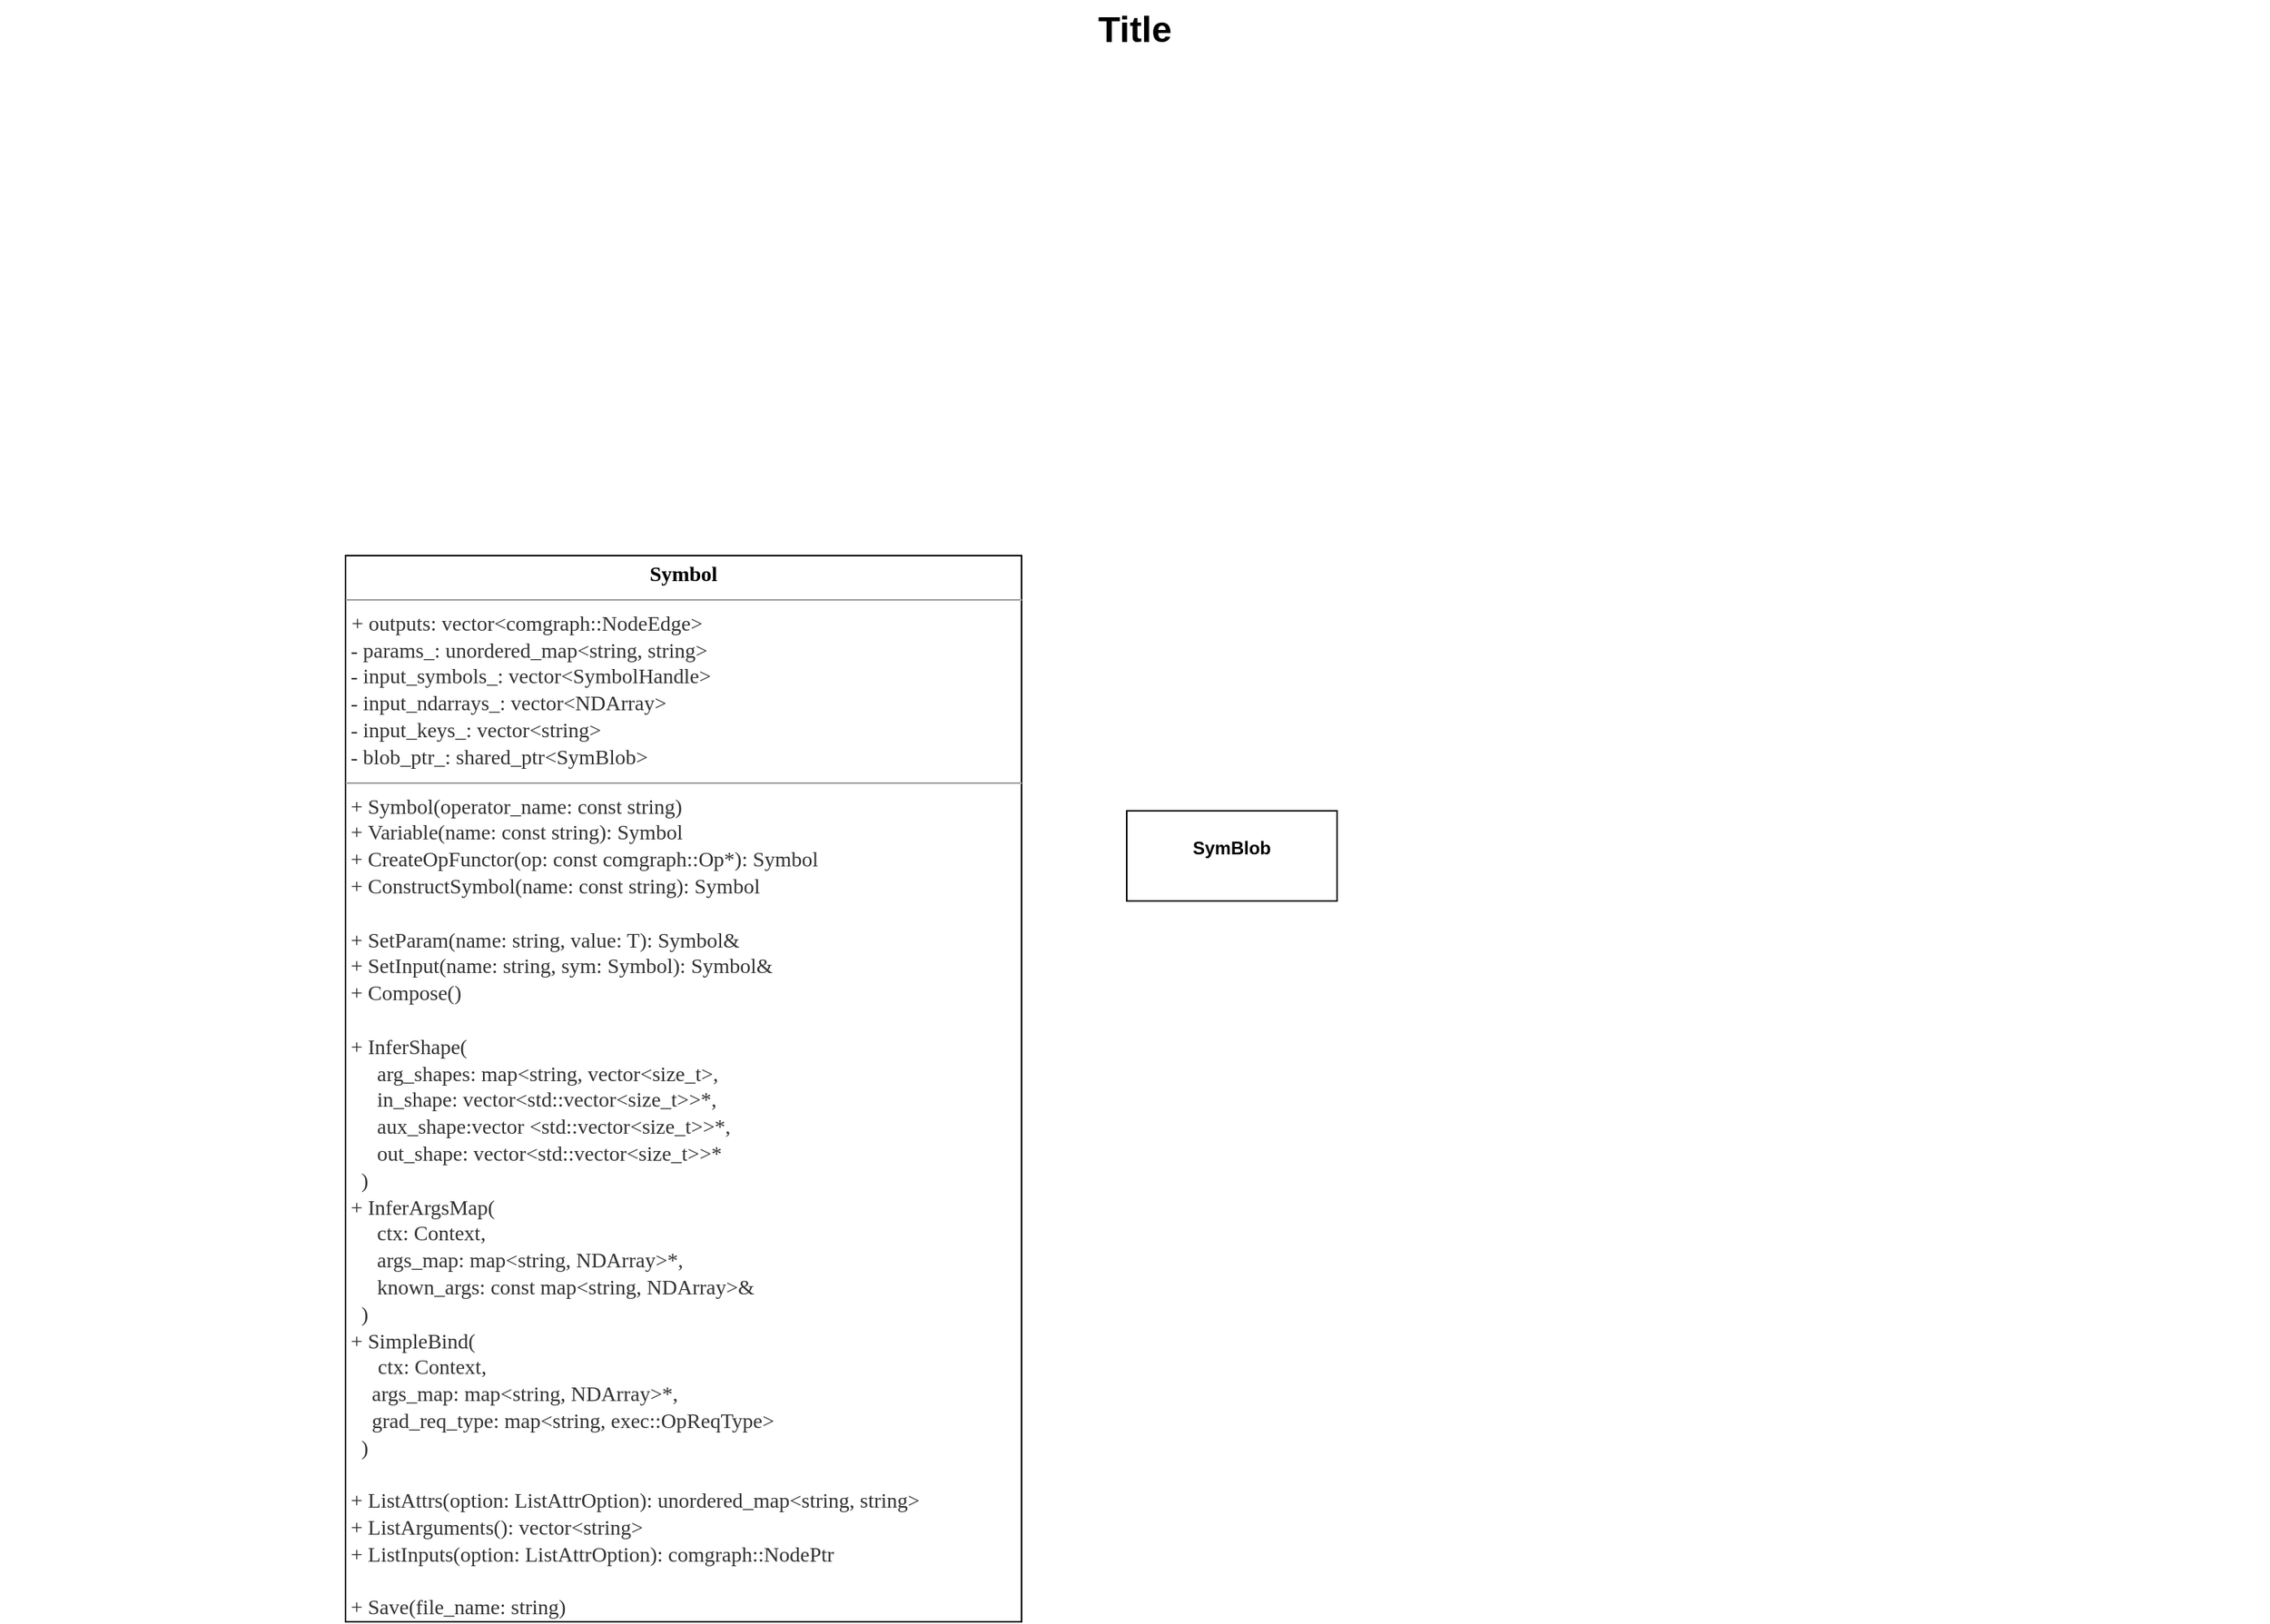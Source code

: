 <mxfile version="14.6.13" type="github">
  <diagram name="Page-1" id="929967ad-93f9-6ef4-fab6-5d389245f69c">
    <mxGraphModel dx="1113" dy="853" grid="1" gridSize="10" guides="1" tooltips="1" connect="1" arrows="1" fold="1" page="1" pageScale="1.5" pageWidth="1169" pageHeight="826" background="none" math="0" shadow="0">
      <root>
        <mxCell id="0" style=";html=1;" />
        <mxCell id="1" style=";html=1;" parent="0" />
        <mxCell id="1672d66443f91eb5-23" value="Title" style="text;strokeColor=none;fillColor=none;html=1;fontSize=24;fontStyle=1;verticalAlign=middle;align=center;" parent="1" vertex="1">
          <mxGeometry x="120" y="40" width="1510" height="40" as="geometry" />
        </mxCell>
        <mxCell id="yEWoqUiM4OorlA2c4pws-1" value="&lt;p style=&quot;margin: 4px 0px 0px ; text-align: center ; font-size: 14px&quot;&gt;&lt;b&gt;&lt;font style=&quot;font-size: 14px&quot; face=&quot;Lucida Console&quot;&gt;Symbol&lt;/font&gt;&lt;/b&gt;&lt;/p&gt;&lt;hr size=&quot;1&quot; style=&quot;font-size: 14px&quot;&gt;&lt;p style=&quot;margin: 0px 0px 0px 4px ; font-size: 14px&quot;&gt;&lt;font style=&quot;font-size: 14px&quot; face=&quot;Lucida Console&quot;&gt;&lt;span style=&quot;color: rgb(50 , 50 , 50) ; background-color: rgba(255 , 255 , 255 , 0.01)&quot;&gt;+ outputs: vector&amp;lt;comgraph::NodeEdge&amp;gt;&lt;/span&gt;&lt;span style=&quot;color: rgb(50 , 50 , 50) ; background-color: rgba(255 , 255 , 255 , 0.01)&quot;&gt;&amp;nbsp;&lt;/span&gt;&lt;/font&gt;&lt;/p&gt;&lt;div style=&quot;resize: none ; outline: 0px ; color: rgb(50 , 50 , 50) ; background-color: rgba(255 , 255 , 255 , 0.01) ; font-size: 14px&quot;&gt;&lt;div style=&quot;resize: none ; outline: 0px&quot;&gt;&lt;font style=&quot;font-size: 14px&quot; face=&quot;Lucida Console&quot;&gt;&amp;nbsp;- params_: unordered_map&amp;lt;string, string&amp;gt;&amp;nbsp;&lt;/font&gt;&lt;div style=&quot;resize: none ; outline: 0px&quot;&gt;&lt;/div&gt;&lt;font style=&quot;font-size: 14px&quot; face=&quot;Lucida Console&quot;&gt;&amp;nbsp;- input_symbols_: vector&amp;lt;SymbolHandle&amp;gt;&amp;nbsp;&lt;/font&gt;&lt;/div&gt;&lt;div style=&quot;resize: none ; outline: 0px&quot;&gt;&lt;div style=&quot;resize: none ; outline: 0px&quot;&gt;&lt;/div&gt;&lt;font style=&quot;font-size: 14px&quot; face=&quot;Lucida Console&quot;&gt;&amp;nbsp;- input_ndarrays_: vector&amp;lt;NDArray&amp;gt;&amp;nbsp;&lt;/font&gt;&lt;div style=&quot;resize: none ; outline: 0px&quot;&gt;&lt;/div&gt;&lt;font style=&quot;font-size: 14px&quot; face=&quot;Lucida Console&quot;&gt;&amp;nbsp;- input_keys_: vector&amp;lt;string&amp;gt;&amp;nbsp;&lt;/font&gt;&lt;div style=&quot;resize: none ; outline: 0px&quot;&gt;&lt;/div&gt;&lt;font style=&quot;font-size: 14px&quot; face=&quot;Lucida Console&quot;&gt;&amp;nbsp;- blob_ptr_:&amp;nbsp;shared_ptr&amp;lt;SymBlob&amp;gt;&lt;/font&gt;&lt;/div&gt;&lt;/div&gt;&lt;hr size=&quot;1&quot; style=&quot;font-size: 14px&quot;&gt;&lt;div style=&quot;resize: none ; outline: 0px ; color: rgb(50 , 50 , 50) ; background-color: rgba(255 , 255 , 255 , 0.01) ; font-size: 14px&quot;&gt;&lt;font style=&quot;font-size: 14px&quot; face=&quot;Lucida Console&quot;&gt;&amp;nbsp;+ Symbol(operator_name: const string)&lt;/font&gt;&lt;/div&gt;&lt;div style=&quot;resize: none ; outline: 0px ; color: rgb(50 , 50 , 50) ; background-color: rgba(255 , 255 , 255 , 0.01) ; font-size: 14px&quot;&gt;&lt;font style=&quot;font-size: 14px&quot; face=&quot;Lucida Console&quot;&gt;&amp;nbsp;+&amp;nbsp;Variable(name: const string): Symbol&lt;/font&gt;&lt;/div&gt;&lt;div style=&quot;resize: none ; outline: 0px ; color: rgb(50 , 50 , 50) ; background-color: rgba(255 , 255 , 255 , 0.01) ; font-size: 14px&quot;&gt;&lt;font style=&quot;font-size: 14px&quot; face=&quot;Lucida Console&quot;&gt;&amp;nbsp;+ CreateOpFunctor(op: const comgraph::Op*): Symbol&lt;/font&gt;&lt;/div&gt;&lt;div style=&quot;resize: none ; outline: 0px ; color: rgb(50 , 50 , 50) ; background-color: rgba(255 , 255 , 255 , 0.01) ; font-size: 14px&quot;&gt;&lt;font style=&quot;font-size: 14px&quot; face=&quot;Lucida Console&quot;&gt;&amp;nbsp;+&amp;nbsp;ConstructSymbol(name: const string): Symbol&lt;/font&gt;&lt;/div&gt;&lt;div style=&quot;resize: none ; outline: 0px ; color: rgb(50 , 50 , 50) ; background-color: rgba(255 , 255 , 255 , 0.01) ; font-size: 14px&quot;&gt;&lt;font style=&quot;font-size: 14px&quot; face=&quot;Lucida Console&quot;&gt;&lt;br&gt;&lt;/font&gt;&lt;/div&gt;&lt;div style=&quot;resize: none ; outline: 0px ; color: rgb(50 , 50 , 50) ; background-color: rgba(255 , 255 , 255 , 0.01) ; font-size: 14px&quot;&gt;&lt;font style=&quot;font-size: 14px&quot; face=&quot;Lucida Console&quot;&gt;&amp;nbsp;+ SetParam(name: string, value: T): Symbol&amp;amp;&lt;/font&gt;&lt;/div&gt;&lt;div style=&quot;resize: none ; outline: 0px ; color: rgb(50 , 50 , 50) ; background-color: rgba(255 , 255 , 255 , 0.01) ; font-size: 14px&quot;&gt;&lt;font style=&quot;font-size: 14px&quot; face=&quot;Lucida Console&quot;&gt;&amp;nbsp;+ SetInput(name: string, sym: Symbol): Symbol&amp;amp;&lt;/font&gt;&lt;/div&gt;&lt;div style=&quot;resize: none ; outline: 0px ; color: rgb(50 , 50 , 50) ; background-color: rgba(255 , 255 , 255 , 0.01) ; font-size: 14px&quot;&gt;&lt;font style=&quot;font-size: 14px&quot; face=&quot;Lucida Console&quot;&gt;&amp;nbsp;+ Compose()&lt;/font&gt;&lt;/div&gt;&lt;div style=&quot;resize: none ; outline: 0px ; color: rgb(50 , 50 , 50) ; background-color: rgba(255 , 255 , 255 , 0.01) ; font-size: 14px&quot;&gt;&lt;font style=&quot;font-size: 14px&quot; face=&quot;Lucida Console&quot;&gt;&lt;br&gt;&lt;/font&gt;&lt;/div&gt;&lt;div style=&quot;resize: none ; outline: 0px ; color: rgb(50 , 50 , 50) ; background-color: rgba(255 , 255 , 255 , 0.01) ; font-size: 14px&quot;&gt;&lt;font style=&quot;font-size: 14px&quot; face=&quot;Lucida Console&quot;&gt;&amp;nbsp;+ InferShape(&lt;/font&gt;&lt;/div&gt;&lt;div style=&quot;resize: none ; outline: 0px ; color: rgb(50 , 50 , 50) ; background-color: rgba(255 , 255 , 255 , 0.01) ; font-size: 14px&quot;&gt;&lt;font style=&quot;font-size: 14px&quot; face=&quot;Lucida Console&quot;&gt;&amp;nbsp; &amp;nbsp; &amp;nbsp; arg_shapes: map&amp;lt;string, vector&amp;lt;size_t&amp;gt;,&amp;nbsp;&lt;/font&gt;&lt;/div&gt;&lt;div style=&quot;resize: none ; outline: 0px ; color: rgb(50 , 50 , 50) ; background-color: rgba(255 , 255 , 255 , 0.01) ; font-size: 14px&quot;&gt;&lt;font style=&quot;font-size: 14px&quot; face=&quot;Lucida Console&quot;&gt;&amp;nbsp; &amp;nbsp; &amp;nbsp; in_shape:&amp;nbsp;vector&amp;lt;std::vector&amp;lt;size_t&amp;gt;&amp;gt;*,&lt;br&gt;&lt;/font&gt;&lt;/div&gt;&lt;div style=&quot;resize: none ; outline: 0px ; color: rgb(50 , 50 , 50) ; background-color: rgba(255 , 255 , 255 , 0.01) ; font-size: 14px&quot;&gt;&lt;font style=&quot;font-size: 14px&quot; face=&quot;Lucida Console&quot;&gt;&amp;nbsp; &amp;nbsp; &amp;nbsp; aux_shape:vector &amp;lt;std::vector&amp;lt;size_t&amp;gt;&amp;gt;*,&lt;/font&gt;&lt;/div&gt;&lt;div style=&quot;resize: none ; outline: 0px ; color: rgb(50 , 50 , 50) ; background-color: rgba(255 , 255 , 255 , 0.01) ; font-size: 14px&quot;&gt;&lt;font style=&quot;font-size: 14px&quot; face=&quot;Lucida Console&quot;&gt;&amp;nbsp; &amp;nbsp; &amp;nbsp; out_shape:&amp;nbsp;vector&amp;lt;std::vector&amp;lt;size_t&amp;gt;&amp;gt;*&lt;/font&gt;&lt;/div&gt;&lt;div style=&quot;resize: none ; outline: 0px ; color: rgb(50 , 50 , 50) ; background-color: rgba(255 , 255 , 255 , 0.01) ; font-size: 14px&quot;&gt;&lt;font style=&quot;font-size: 14px&quot; face=&quot;Lucida Console&quot;&gt;&amp;nbsp; &amp;nbsp;)&lt;/font&gt;&lt;/div&gt;&lt;div style=&quot;resize: none ; outline: 0px ; color: rgb(50 , 50 , 50) ; background-color: rgba(255 , 255 , 255 , 0.01) ; font-size: 14px&quot;&gt;&lt;font style=&quot;font-size: 14px&quot; face=&quot;Lucida Console&quot;&gt;&amp;nbsp;+ InferArgsMap(&lt;/font&gt;&lt;/div&gt;&lt;div style=&quot;resize: none ; outline: 0px ; color: rgb(50 , 50 , 50) ; background-color: rgba(255 , 255 , 255 , 0.01) ; font-size: 14px&quot;&gt;&lt;font style=&quot;font-size: 14px&quot; face=&quot;Lucida Console&quot;&gt;&amp;nbsp; &amp;nbsp; &amp;nbsp; ctx: Context,&amp;nbsp;&lt;/font&gt;&lt;/div&gt;&lt;div style=&quot;resize: none ; outline: 0px ; color: rgb(50 , 50 , 50) ; background-color: rgba(255 , 255 , 255 , 0.01) ; font-size: 14px&quot;&gt;&lt;font style=&quot;font-size: 14px&quot; face=&quot;Lucida Console&quot;&gt;&amp;nbsp; &amp;nbsp; &amp;nbsp; args_map: map&amp;lt;string, NDArray&amp;gt;*,&lt;/font&gt;&lt;/div&gt;&lt;div style=&quot;resize: none ; outline: 0px ; color: rgb(50 , 50 , 50) ; background-color: rgba(255 , 255 , 255 , 0.01) ; font-size: 14px&quot;&gt;&lt;font style=&quot;font-size: 14px&quot; face=&quot;Lucida Console&quot;&gt;&amp;nbsp; &amp;nbsp; &amp;nbsp;&amp;nbsp;known_args: const&amp;nbsp;map&amp;lt;string, NDArray&amp;gt;&amp;amp;&lt;/font&gt;&lt;/div&gt;&lt;div style=&quot;resize: none ; outline: 0px ; color: rgb(50 , 50 , 50) ; background-color: rgba(255 , 255 , 255 , 0.01) ; font-size: 14px&quot;&gt;&lt;font style=&quot;font-size: 14px&quot; face=&quot;Lucida Console&quot;&gt;&amp;nbsp; &amp;nbsp;)&lt;/font&gt;&lt;/div&gt;&lt;div style=&quot;resize: none ; outline: 0px ; color: rgb(50 , 50 , 50) ; background-color: rgba(255 , 255 , 255 , 0.01) ; font-size: 14px&quot;&gt;&lt;font style=&quot;font-size: 14px&quot; face=&quot;Lucida Console&quot;&gt;&amp;nbsp;+ SimpleBind(&lt;/font&gt;&lt;/div&gt;&lt;p style=&quot;margin: 0px 0px 0px 4px ; font-size: 14px&quot;&gt;&lt;span style=&quot;color: rgb(50 , 50 , 50) ; background-color: rgba(255 , 255 , 255 , 0.01)&quot;&gt;&lt;font style=&quot;font-size: 14px&quot; face=&quot;Lucida Console&quot;&gt;&amp;nbsp; &amp;nbsp; &amp;nbsp;ctx: Context,&amp;nbsp;&lt;/font&gt;&lt;/span&gt;&lt;/p&gt;&lt;div style=&quot;resize: none ; outline: 0px ; color: rgb(50 , 50 , 50) ; background-color: rgba(255 , 255 , 255 , 0.01) ; font-size: 14px&quot;&gt;&lt;/div&gt;&lt;div style=&quot;resize: none ; outline: 0px ; color: rgb(50 , 50 , 50) ; background-color: rgba(255 , 255 , 255 , 0.01) ; font-size: 14px&quot;&gt;&lt;font style=&quot;font-size: 14px&quot; face=&quot;Lucida Console&quot;&gt;&amp;nbsp; &amp;nbsp; &amp;nbsp;args_map: map&amp;lt;string, NDArray&amp;gt;*,&lt;/font&gt;&lt;/div&gt;&lt;div style=&quot;resize: none ; outline: 0px ; color: rgb(50 , 50 , 50) ; background-color: rgba(255 , 255 , 255 , 0.01) ; font-size: 14px&quot;&gt;&lt;font style=&quot;font-size: 14px&quot; face=&quot;Lucida Console&quot;&gt;&amp;nbsp; &amp;nbsp; &amp;nbsp;grad_req_type:&amp;nbsp;map&amp;lt;string, exec::OpReqType&amp;gt;&lt;/font&gt;&lt;/div&gt;&lt;div style=&quot;resize: none ; outline: 0px ; color: rgb(50 , 50 , 50) ; background-color: rgba(255 , 255 , 255 , 0.01) ; font-size: 14px&quot;&gt;&lt;font style=&quot;font-size: 14px&quot; face=&quot;Lucida Console&quot;&gt;&amp;nbsp; &amp;nbsp;)&lt;br&gt;&lt;/font&gt;&lt;/div&gt;&lt;div style=&quot;resize: none ; outline: 0px ; color: rgb(50 , 50 , 50) ; background-color: rgba(255 , 255 , 255 , 0.01) ; font-size: 14px&quot;&gt;&lt;font style=&quot;font-size: 14px&quot; face=&quot;Lucida Console&quot;&gt;&lt;br&gt;&lt;/font&gt;&lt;/div&gt;&lt;div style=&quot;resize: none ; outline: 0px ; color: rgb(50 , 50 , 50) ; background-color: rgba(255 , 255 , 255 , 0.01) ; font-size: 14px&quot;&gt;&lt;font style=&quot;font-size: 14px&quot; face=&quot;Lucida Console&quot;&gt;&amp;nbsp;+ ListAttrs(option: ListAttrOption):&amp;nbsp;unordered_map&amp;lt;string, string&amp;gt;&lt;/font&gt;&lt;/div&gt;&lt;div style=&quot;resize: none ; outline: 0px ; color: rgb(50 , 50 , 50) ; background-color: rgba(255 , 255 , 255 , 0.01) ; font-size: 14px&quot;&gt;&lt;font style=&quot;font-size: 14px&quot; face=&quot;Lucida Console&quot;&gt;&amp;nbsp;+ ListArguments():&amp;nbsp;vector&amp;lt;string&amp;gt;&lt;/font&gt;&lt;/div&gt;&lt;div style=&quot;resize: none ; outline: 0px ; color: rgb(50 , 50 , 50) ; background-color: rgba(255 , 255 , 255 , 0.01) ; font-size: 14px&quot;&gt;&lt;font style=&quot;font-size: 14px&quot; face=&quot;Lucida Console&quot;&gt;&amp;nbsp;+ ListInputs(option: ListAttrOption):&amp;nbsp;comgraph::NodePtr&lt;/font&gt;&lt;/div&gt;&lt;div style=&quot;resize: none ; outline: 0px ; color: rgb(50 , 50 , 50) ; background-color: rgba(255 , 255 , 255 , 0.01) ; font-size: 14px&quot;&gt;&lt;font style=&quot;font-size: 14px&quot; face=&quot;Lucida Console&quot;&gt;&lt;br&gt;&lt;/font&gt;&lt;/div&gt;&lt;div style=&quot;resize: none ; outline: 0px ; color: rgb(50 , 50 , 50) ; background-color: rgba(255 , 255 , 255 , 0.01) ; font-size: 14px&quot;&gt;&lt;font style=&quot;font-size: 14px&quot; face=&quot;Lucida Console&quot;&gt;&amp;nbsp;+ Save(file_name: string)&lt;/font&gt;&lt;/div&gt;&lt;div style=&quot;resize: none ; outline: 0px ; color: rgb(50 , 50 , 50) ; background-color: rgba(255 , 255 , 255 , 0.01) ; font-size: 14px&quot;&gt;&lt;font style=&quot;font-size: 14px&quot; face=&quot;Lucida Console&quot;&gt;&amp;nbsp;+ Load(file_name: string): Symbol&lt;/font&gt;&lt;/div&gt;" style="verticalAlign=top;align=left;overflow=fill;fontSize=12;fontFamily=Helvetica;html=1;" vertex="1" parent="1">
          <mxGeometry x="350" y="410" width="450" height="710" as="geometry" />
        </mxCell>
        <mxCell id="yEWoqUiM4OorlA2c4pws-2" value="&lt;p style=&quot;margin: 0px ; margin-top: 4px ; text-align: center&quot;&gt;&lt;br&gt;&lt;b&gt;SymBlob&lt;/b&gt;&lt;/p&gt;" style="verticalAlign=top;align=left;overflow=fill;fontSize=12;fontFamily=Helvetica;html=1;" vertex="1" parent="1">
          <mxGeometry x="870" y="580" width="140" height="60" as="geometry" />
        </mxCell>
      </root>
    </mxGraphModel>
  </diagram>
</mxfile>
